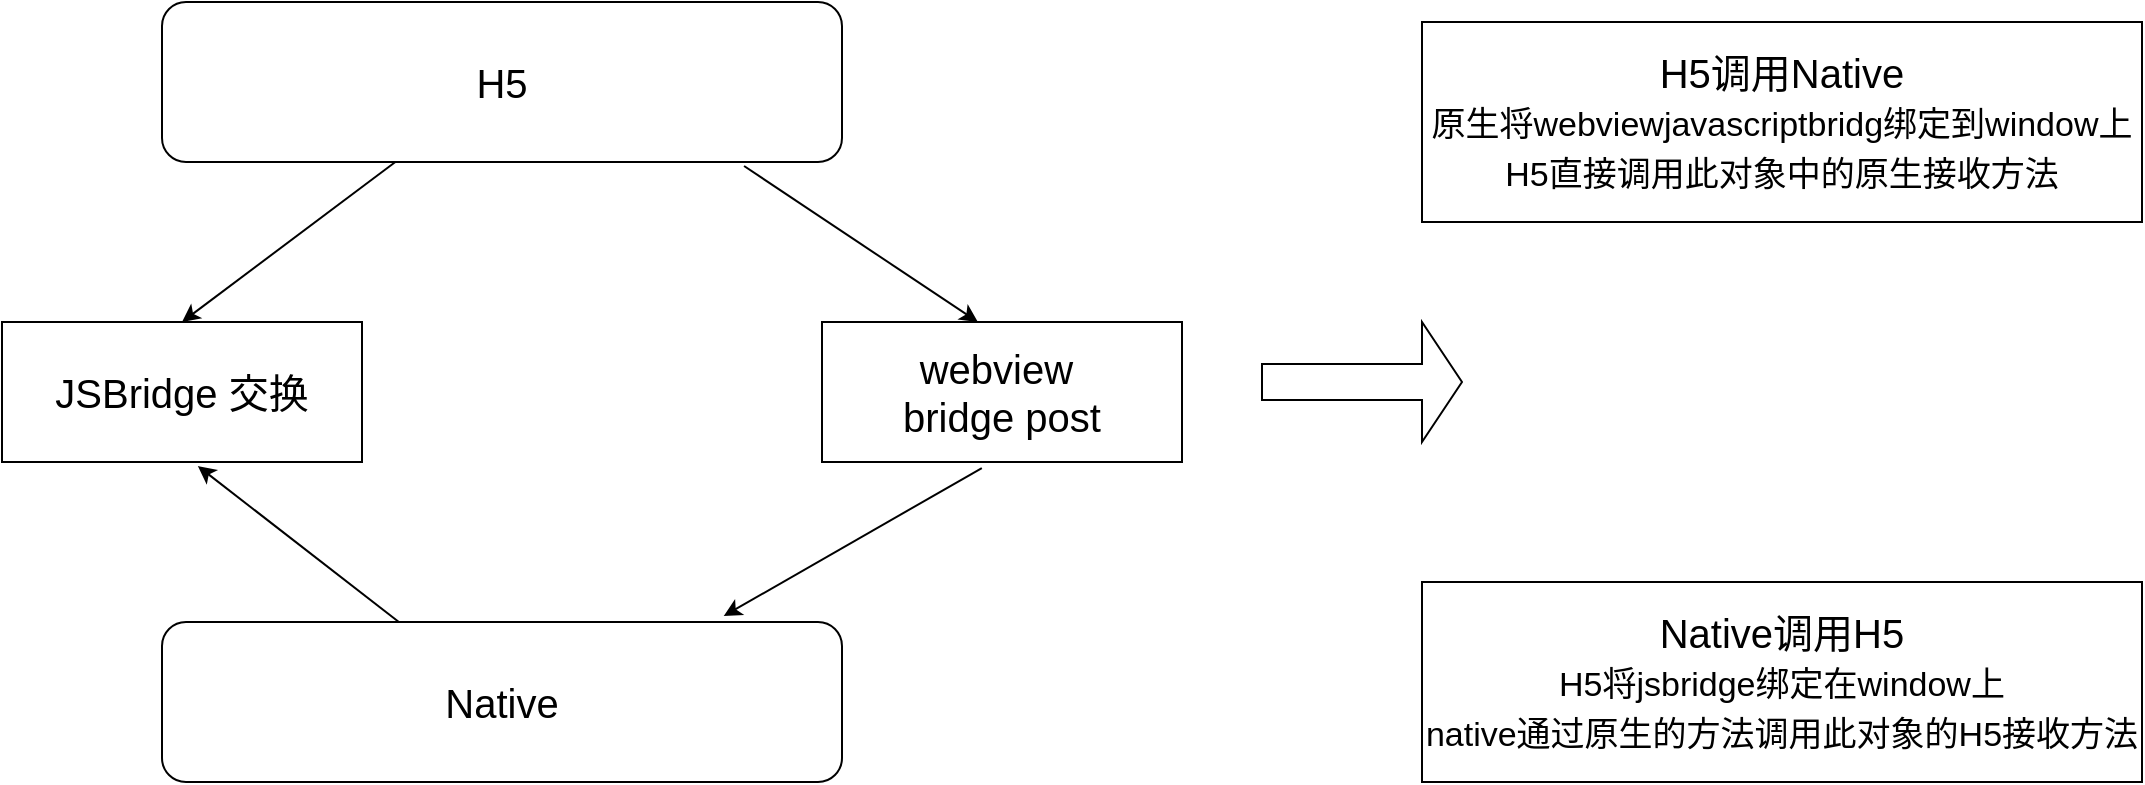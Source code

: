 <mxfile version="15.3.0" type="github">
  <diagram id="-WQpHFZ_1k7MkoKrfund" name="Page-1">
    <mxGraphModel dx="1422" dy="762" grid="1" gridSize="10" guides="1" tooltips="1" connect="1" arrows="1" fold="1" page="1" pageScale="1" pageWidth="1100" pageHeight="850" math="0" shadow="0">
      <root>
        <mxCell id="0" />
        <mxCell id="1" parent="0" />
        <mxCell id="qx2Xlpg36AhPsff7omIO-1" value="H5" style="rounded=1;whiteSpace=wrap;html=1;fontSize=20;" vertex="1" parent="1">
          <mxGeometry x="100" y="140" width="340" height="80" as="geometry" />
        </mxCell>
        <mxCell id="qx2Xlpg36AhPsff7omIO-2" value="Native" style="rounded=1;whiteSpace=wrap;html=1;fontSize=20;" vertex="1" parent="1">
          <mxGeometry x="100" y="450" width="340" height="80" as="geometry" />
        </mxCell>
        <mxCell id="qx2Xlpg36AhPsff7omIO-3" value="JSBridge 交换" style="rounded=0;whiteSpace=wrap;html=1;fontSize=20;" vertex="1" parent="1">
          <mxGeometry x="20" y="300" width="180" height="70" as="geometry" />
        </mxCell>
        <mxCell id="qx2Xlpg36AhPsff7omIO-4" value="webview&amp;nbsp;&lt;br style=&quot;font-size: 20px;&quot;&gt;bridge post" style="rounded=0;whiteSpace=wrap;html=1;fontSize=20;" vertex="1" parent="1">
          <mxGeometry x="430" y="300" width="180" height="70" as="geometry" />
        </mxCell>
        <mxCell id="qx2Xlpg36AhPsff7omIO-5" value="" style="endArrow=classic;html=1;entryX=0.5;entryY=0;entryDx=0;entryDy=0;fontSize=20;" edge="1" parent="1" source="qx2Xlpg36AhPsff7omIO-1" target="qx2Xlpg36AhPsff7omIO-3">
          <mxGeometry width="50" height="50" relative="1" as="geometry">
            <mxPoint x="70" y="270" as="sourcePoint" />
            <mxPoint x="120" y="220" as="targetPoint" />
          </mxGeometry>
        </mxCell>
        <mxCell id="qx2Xlpg36AhPsff7omIO-6" value="" style="endArrow=classic;html=1;entryX=0.544;entryY=1.029;entryDx=0;entryDy=0;entryPerimeter=0;fontSize=20;" edge="1" parent="1" source="qx2Xlpg36AhPsff7omIO-2" target="qx2Xlpg36AhPsff7omIO-3">
          <mxGeometry width="50" height="50" relative="1" as="geometry">
            <mxPoint x="110" y="440" as="sourcePoint" />
            <mxPoint x="160" y="390" as="targetPoint" />
          </mxGeometry>
        </mxCell>
        <mxCell id="qx2Xlpg36AhPsff7omIO-7" value="" style="endArrow=classic;html=1;entryX=0.433;entryY=0;entryDx=0;entryDy=0;entryPerimeter=0;exitX=0.856;exitY=1.025;exitDx=0;exitDy=0;exitPerimeter=0;fontSize=20;" edge="1" parent="1" source="qx2Xlpg36AhPsff7omIO-1" target="qx2Xlpg36AhPsff7omIO-4">
          <mxGeometry width="50" height="50" relative="1" as="geometry">
            <mxPoint x="400" y="280" as="sourcePoint" />
            <mxPoint x="450" y="230" as="targetPoint" />
          </mxGeometry>
        </mxCell>
        <mxCell id="qx2Xlpg36AhPsff7omIO-8" value="" style="endArrow=classic;html=1;entryX=0.826;entryY=-0.037;entryDx=0;entryDy=0;entryPerimeter=0;exitX=0.444;exitY=1.043;exitDx=0;exitDy=0;exitPerimeter=0;fontSize=20;" edge="1" parent="1" source="qx2Xlpg36AhPsff7omIO-4" target="qx2Xlpg36AhPsff7omIO-2">
          <mxGeometry width="50" height="50" relative="1" as="geometry">
            <mxPoint x="440" y="480" as="sourcePoint" />
            <mxPoint x="490" y="430" as="targetPoint" />
          </mxGeometry>
        </mxCell>
        <mxCell id="qx2Xlpg36AhPsff7omIO-9" value="" style="shape=singleArrow;whiteSpace=wrap;html=1;fontSize=20;" vertex="1" parent="1">
          <mxGeometry x="650" y="300" width="100" height="60" as="geometry" />
        </mxCell>
        <mxCell id="qx2Xlpg36AhPsff7omIO-10" value="H5调用Native&lt;br style=&quot;font-size: 20px&quot;&gt;&lt;font style=&quot;font-size: 17px&quot;&gt;原生将webviewjavascriptbridg绑定到window上&lt;br&gt;H5直接调用此对象中的原生接收方法&lt;/font&gt;&lt;br&gt;" style="rounded=0;whiteSpace=wrap;html=1;fontSize=20;" vertex="1" parent="1">
          <mxGeometry x="730" y="150" width="360" height="100" as="geometry" />
        </mxCell>
        <mxCell id="qx2Xlpg36AhPsff7omIO-11" value="Native调用H5&lt;br&gt;&lt;font style=&quot;font-size: 17px&quot;&gt;H5将jsbridge绑定在window上&lt;br&gt;native通过原生的方法调用此对象的H5接收方法&lt;/font&gt;" style="rounded=0;whiteSpace=wrap;html=1;fontSize=20;" vertex="1" parent="1">
          <mxGeometry x="730" y="430" width="360" height="100" as="geometry" />
        </mxCell>
      </root>
    </mxGraphModel>
  </diagram>
</mxfile>
